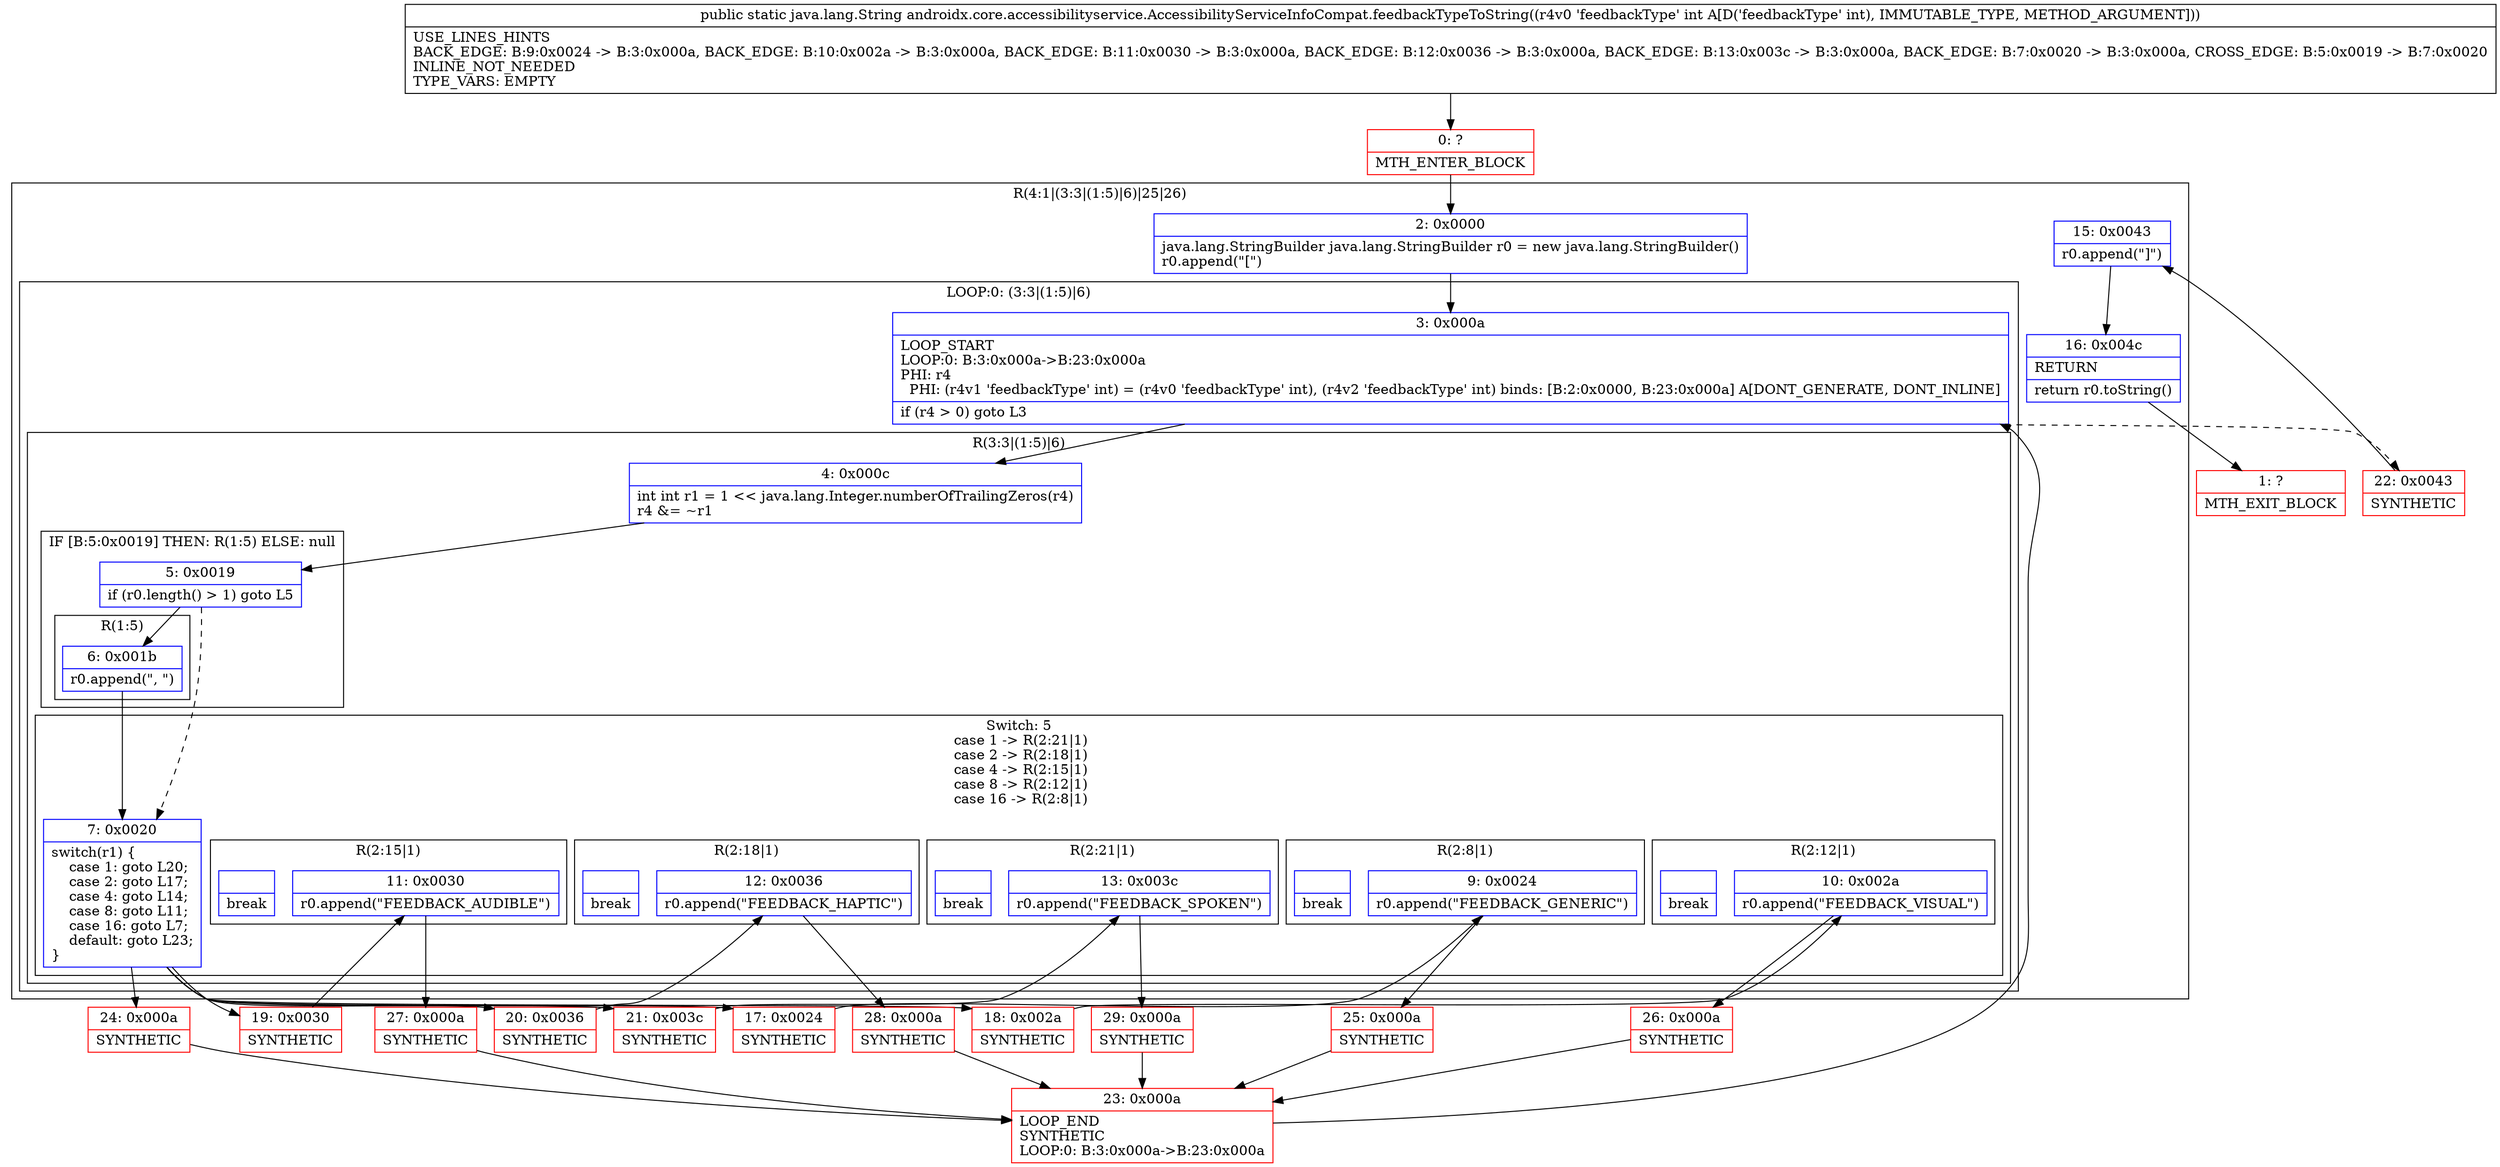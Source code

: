 digraph "CFG forandroidx.core.accessibilityservice.AccessibilityServiceInfoCompat.feedbackTypeToString(I)Ljava\/lang\/String;" {
subgraph cluster_Region_1563289809 {
label = "R(4:1|(3:3|(1:5)|6)|25|26)";
node [shape=record,color=blue];
Node_2 [shape=record,label="{2\:\ 0x0000|java.lang.StringBuilder java.lang.StringBuilder r0 = new java.lang.StringBuilder()\lr0.append(\"[\")\l}"];
subgraph cluster_LoopRegion_1340367666 {
label = "LOOP:0: (3:3|(1:5)|6)";
node [shape=record,color=blue];
Node_3 [shape=record,label="{3\:\ 0x000a|LOOP_START\lLOOP:0: B:3:0x000a\-\>B:23:0x000a\lPHI: r4 \l  PHI: (r4v1 'feedbackType' int) = (r4v0 'feedbackType' int), (r4v2 'feedbackType' int) binds: [B:2:0x0000, B:23:0x000a] A[DONT_GENERATE, DONT_INLINE]\l|if (r4 \> 0) goto L3\l}"];
subgraph cluster_Region_867914339 {
label = "R(3:3|(1:5)|6)";
node [shape=record,color=blue];
Node_4 [shape=record,label="{4\:\ 0x000c|int int r1 = 1 \<\< java.lang.Integer.numberOfTrailingZeros(r4)\lr4 &= ~r1\l}"];
subgraph cluster_IfRegion_2117985859 {
label = "IF [B:5:0x0019] THEN: R(1:5) ELSE: null";
node [shape=record,color=blue];
Node_5 [shape=record,label="{5\:\ 0x0019|if (r0.length() \> 1) goto L5\l}"];
subgraph cluster_Region_825000097 {
label = "R(1:5)";
node [shape=record,color=blue];
Node_6 [shape=record,label="{6\:\ 0x001b|r0.append(\", \")\l}"];
}
}
subgraph cluster_SwitchRegion_534738353 {
label = "Switch: 5
 case 1 -> R(2:21|1)
 case 2 -> R(2:18|1)
 case 4 -> R(2:15|1)
 case 8 -> R(2:12|1)
 case 16 -> R(2:8|1)";
node [shape=record,color=blue];
Node_7 [shape=record,label="{7\:\ 0x0020|switch(r1) \{\l    case 1: goto L20;\l    case 2: goto L17;\l    case 4: goto L14;\l    case 8: goto L11;\l    case 16: goto L7;\l    default: goto L23;\l\}\l}"];
subgraph cluster_Region_1069675915 {
label = "R(2:21|1)";
node [shape=record,color=blue];
Node_13 [shape=record,label="{13\:\ 0x003c|r0.append(\"FEEDBACK_SPOKEN\")\l}"];
Node_InsnContainer_21815080 [shape=record,label="{|break\l}"];
}
subgraph cluster_Region_228125122 {
label = "R(2:18|1)";
node [shape=record,color=blue];
Node_12 [shape=record,label="{12\:\ 0x0036|r0.append(\"FEEDBACK_HAPTIC\")\l}"];
Node_InsnContainer_2069753018 [shape=record,label="{|break\l}"];
}
subgraph cluster_Region_470157772 {
label = "R(2:15|1)";
node [shape=record,color=blue];
Node_11 [shape=record,label="{11\:\ 0x0030|r0.append(\"FEEDBACK_AUDIBLE\")\l}"];
Node_InsnContainer_923529765 [shape=record,label="{|break\l}"];
}
subgraph cluster_Region_1241164645 {
label = "R(2:12|1)";
node [shape=record,color=blue];
Node_10 [shape=record,label="{10\:\ 0x002a|r0.append(\"FEEDBACK_VISUAL\")\l}"];
Node_InsnContainer_1536883205 [shape=record,label="{|break\l}"];
}
subgraph cluster_Region_2032628348 {
label = "R(2:8|1)";
node [shape=record,color=blue];
Node_9 [shape=record,label="{9\:\ 0x0024|r0.append(\"FEEDBACK_GENERIC\")\l}"];
Node_InsnContainer_1019796417 [shape=record,label="{|break\l}"];
}
}
}
}
Node_15 [shape=record,label="{15\:\ 0x0043|r0.append(\"]\")\l}"];
Node_16 [shape=record,label="{16\:\ 0x004c|RETURN\l|return r0.toString()\l}"];
}
Node_0 [shape=record,color=red,label="{0\:\ ?|MTH_ENTER_BLOCK\l}"];
Node_17 [shape=record,color=red,label="{17\:\ 0x0024|SYNTHETIC\l}"];
Node_25 [shape=record,color=red,label="{25\:\ 0x000a|SYNTHETIC\l}"];
Node_23 [shape=record,color=red,label="{23\:\ 0x000a|LOOP_END\lSYNTHETIC\lLOOP:0: B:3:0x000a\-\>B:23:0x000a\l}"];
Node_18 [shape=record,color=red,label="{18\:\ 0x002a|SYNTHETIC\l}"];
Node_26 [shape=record,color=red,label="{26\:\ 0x000a|SYNTHETIC\l}"];
Node_19 [shape=record,color=red,label="{19\:\ 0x0030|SYNTHETIC\l}"];
Node_27 [shape=record,color=red,label="{27\:\ 0x000a|SYNTHETIC\l}"];
Node_20 [shape=record,color=red,label="{20\:\ 0x0036|SYNTHETIC\l}"];
Node_28 [shape=record,color=red,label="{28\:\ 0x000a|SYNTHETIC\l}"];
Node_21 [shape=record,color=red,label="{21\:\ 0x003c|SYNTHETIC\l}"];
Node_29 [shape=record,color=red,label="{29\:\ 0x000a|SYNTHETIC\l}"];
Node_24 [shape=record,color=red,label="{24\:\ 0x000a|SYNTHETIC\l}"];
Node_22 [shape=record,color=red,label="{22\:\ 0x0043|SYNTHETIC\l}"];
Node_1 [shape=record,color=red,label="{1\:\ ?|MTH_EXIT_BLOCK\l}"];
MethodNode[shape=record,label="{public static java.lang.String androidx.core.accessibilityservice.AccessibilityServiceInfoCompat.feedbackTypeToString((r4v0 'feedbackType' int A[D('feedbackType' int), IMMUTABLE_TYPE, METHOD_ARGUMENT]))  | USE_LINES_HINTS\lBACK_EDGE: B:9:0x0024 \-\> B:3:0x000a, BACK_EDGE: B:10:0x002a \-\> B:3:0x000a, BACK_EDGE: B:11:0x0030 \-\> B:3:0x000a, BACK_EDGE: B:12:0x0036 \-\> B:3:0x000a, BACK_EDGE: B:13:0x003c \-\> B:3:0x000a, BACK_EDGE: B:7:0x0020 \-\> B:3:0x000a, CROSS_EDGE: B:5:0x0019 \-\> B:7:0x0020\lINLINE_NOT_NEEDED\lTYPE_VARS: EMPTY\l}"];
MethodNode -> Node_0;Node_2 -> Node_3;
Node_3 -> Node_4;
Node_3 -> Node_22[style=dashed];
Node_4 -> Node_5;
Node_5 -> Node_6;
Node_5 -> Node_7[style=dashed];
Node_6 -> Node_7;
Node_7 -> Node_17;
Node_7 -> Node_18;
Node_7 -> Node_19;
Node_7 -> Node_20;
Node_7 -> Node_21;
Node_7 -> Node_24;
Node_13 -> Node_29;
Node_12 -> Node_28;
Node_11 -> Node_27;
Node_10 -> Node_26;
Node_9 -> Node_25;
Node_15 -> Node_16;
Node_16 -> Node_1;
Node_0 -> Node_2;
Node_17 -> Node_9;
Node_25 -> Node_23;
Node_23 -> Node_3;
Node_18 -> Node_10;
Node_26 -> Node_23;
Node_19 -> Node_11;
Node_27 -> Node_23;
Node_20 -> Node_12;
Node_28 -> Node_23;
Node_21 -> Node_13;
Node_29 -> Node_23;
Node_24 -> Node_23;
Node_22 -> Node_15;
}

